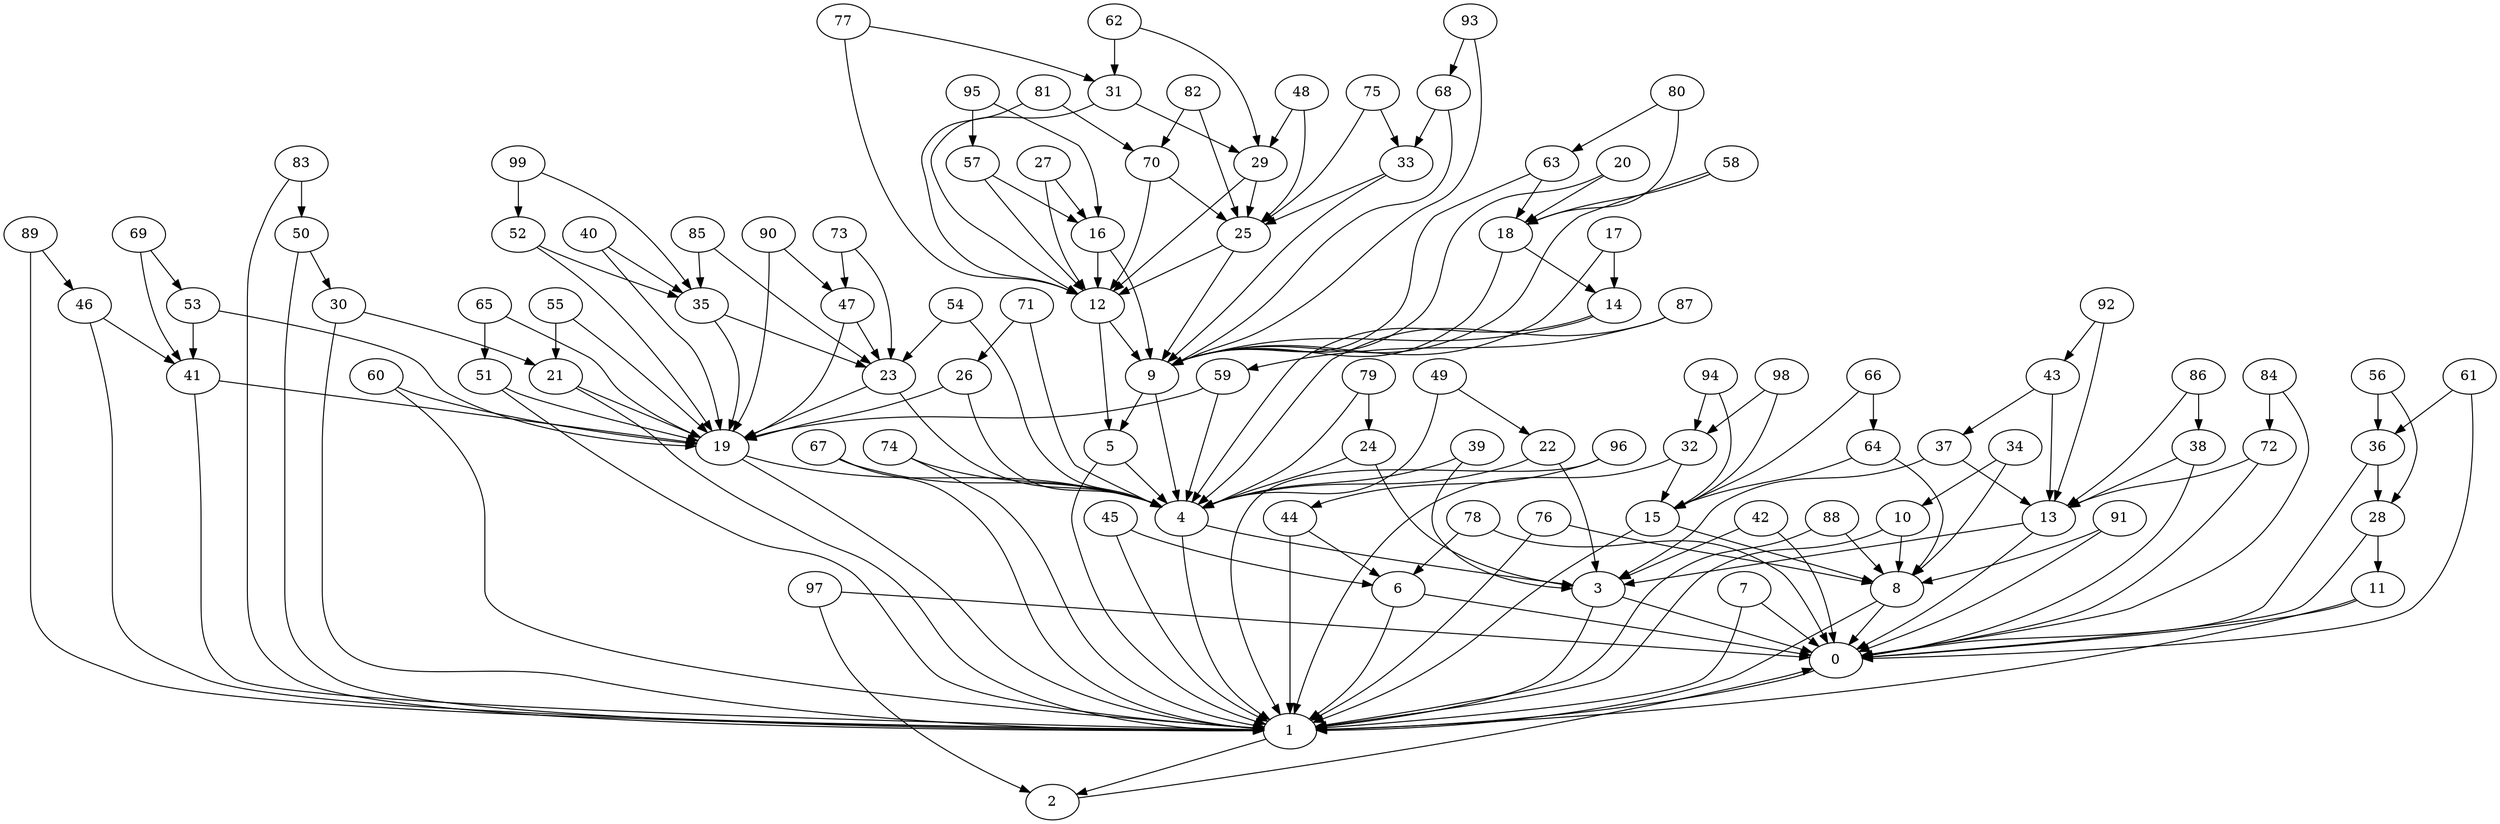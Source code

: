 digraph Dorogovtsev_Mendes_nodes_100 {
"0";
"1";
"2";
"3";
"4";
"5";
"6";
"7";
"8";
"9";
"10";
"11";
"12";
"13";
"14";
"15";
"16";
"17";
"18";
"19";
"20";
"21";
"22";
"23";
"24";
"25";
"26";
"27";
"28";
"29";
"30";
"31";
"32";
"33";
"34";
"35";
"36";
"37";
"38";
"39";
"40";
"41";
"42";
"43";
"44";
"45";
"46";
"47";
"48";
"49";
"50";
"51";
"52";
"53";
"54";
"55";
"56";
"57";
"58";
"59";
"60";
"61";
"62";
"63";
"64";
"65";
"66";
"67";
"68";
"69";
"70";
"71";
"72";
"73";
"74";
"75";
"76";
"77";
"78";
"79";
"80";
"81";
"82";
"83";
"84";
"85";
"86";
"87";
"88";
"89";
"90";
"91";
"92";
"93";
"94";
"95";
"96";
"97";
"98";
"99";
"0" -> "1" [weight=26];
"1" -> "2" [weight=21];
"2" -> "0" [weight=1];
"3" -> "0" [weight=17];
"3" -> "1" [weight=16];
"4" -> "3" [weight=11];
"4" -> "1" [weight=20];
"5" -> "4" [weight=19];
"5" -> "1" [weight=2];
"6" -> "0" [weight=15];
"6" -> "1" [weight=22];
"7" -> "0" [weight=7];
"7" -> "1" [weight=10];
"8" -> "0" [weight=14];
"8" -> "1" [weight=18];
"9" -> "5" [weight=21];
"9" -> "4" [weight=20];
"10" -> "8" [weight=18];
"10" -> "1" [weight=3];
"11" -> "0" [weight=18];
"11" -> "1" [weight=19];
"12" -> "9" [weight=22];
"12" -> "5" [weight=4];
"13" -> "3" [weight=19];
"13" -> "0" [weight=11];
"14" -> "9" [weight=29];
"14" -> "4" [weight=15];
"15" -> "8" [weight=1];
"15" -> "1" [weight=29];
"16" -> "12" [weight=21];
"16" -> "9" [weight=24];
"17" -> "14" [weight=23];
"17" -> "9" [weight=23];
"18" -> "14" [weight=26];
"18" -> "9" [weight=23];
"19" -> "4" [weight=23];
"19" -> "1" [weight=15];
"20" -> "18" [weight=29];
"20" -> "9" [weight=25];
"21" -> "19" [weight=19];
"21" -> "1" [weight=7];
"22" -> "4" [weight=23];
"22" -> "3" [weight=29];
"23" -> "19" [weight=29];
"23" -> "4" [weight=8];
"24" -> "4" [weight=20];
"24" -> "3" [weight=13];
"25" -> "12" [weight=17];
"25" -> "9" [weight=7];
"26" -> "19" [weight=12];
"26" -> "4" [weight=21];
"27" -> "16" [weight=27];
"27" -> "12" [weight=13];
"28" -> "11" [weight=17];
"28" -> "0" [weight=21];
"29" -> "25" [weight=22];
"29" -> "12" [weight=29];
"30" -> "21" [weight=11];
"30" -> "1" [weight=15];
"31" -> "29" [weight=16];
"31" -> "12" [weight=17];
"32" -> "15" [weight=12];
"32" -> "1" [weight=13];
"33" -> "25" [weight=18];
"33" -> "9" [weight=3];
"34" -> "10" [weight=21];
"34" -> "8" [weight=15];
"35" -> "23" [weight=11];
"35" -> "19" [weight=26];
"36" -> "28" [weight=30];
"36" -> "0" [weight=1];
"37" -> "13" [weight=15];
"37" -> "3" [weight=10];
"38" -> "13" [weight=21];
"38" -> "0" [weight=15];
"39" -> "4" [weight=1];
"39" -> "3" [weight=15];
"40" -> "35" [weight=23];
"40" -> "19" [weight=24];
"41" -> "19" [weight=22];
"41" -> "1" [weight=1];
"42" -> "3" [weight=25];
"42" -> "0" [weight=28];
"43" -> "37" [weight=26];
"43" -> "13" [weight=29];
"44" -> "6" [weight=1];
"44" -> "1" [weight=20];
"45" -> "6" [weight=28];
"45" -> "1" [weight=5];
"46" -> "41" [weight=9];
"46" -> "1" [weight=24];
"47" -> "23" [weight=11];
"47" -> "19" [weight=30];
"48" -> "29" [weight=8];
"48" -> "25" [weight=11];
"49" -> "22" [weight=3];
"49" -> "4" [weight=15];
"50" -> "30" [weight=11];
"50" -> "1" [weight=21];
"51" -> "19" [weight=29];
"51" -> "1" [weight=4];
"52" -> "35" [weight=28];
"52" -> "19" [weight=26];
"53" -> "41" [weight=17];
"53" -> "19" [weight=12];
"54" -> "23" [weight=28];
"54" -> "4" [weight=6];
"55" -> "21" [weight=10];
"55" -> "19" [weight=24];
"56" -> "36" [weight=9];
"56" -> "28" [weight=6];
"57" -> "16" [weight=2];
"57" -> "12" [weight=1];
"58" -> "18" [weight=3];
"58" -> "9" [weight=8];
"59" -> "19" [weight=25];
"59" -> "4" [weight=3];
"60" -> "19" [weight=21];
"60" -> "1" [weight=11];
"61" -> "36" [weight=2];
"61" -> "0" [weight=23];
"62" -> "31" [weight=7];
"62" -> "29" [weight=5];
"63" -> "18" [weight=8];
"63" -> "9" [weight=28];
"64" -> "15" [weight=10];
"64" -> "8" [weight=17];
"65" -> "51" [weight=29];
"65" -> "19" [weight=21];
"66" -> "64" [weight=13];
"66" -> "15" [weight=6];
"67" -> "4" [weight=22];
"67" -> "1" [weight=10];
"68" -> "33" [weight=13];
"68" -> "9" [weight=3];
"69" -> "53" [weight=21];
"69" -> "41" [weight=25];
"70" -> "25" [weight=13];
"70" -> "12" [weight=26];
"71" -> "26" [weight=26];
"71" -> "4" [weight=11];
"72" -> "13" [weight=9];
"72" -> "0" [weight=2];
"73" -> "47" [weight=16];
"73" -> "23" [weight=13];
"74" -> "4" [weight=27];
"74" -> "1" [weight=19];
"75" -> "33" [weight=25];
"75" -> "25" [weight=8];
"76" -> "8" [weight=8];
"76" -> "1" [weight=23];
"77" -> "31" [weight=6];
"77" -> "12" [weight=16];
"78" -> "6" [weight=19];
"78" -> "0" [weight=25];
"79" -> "24" [weight=25];
"79" -> "4" [weight=28];
"80" -> "63" [weight=10];
"80" -> "18" [weight=14];
"81" -> "70" [weight=24];
"81" -> "12" [weight=24];
"82" -> "70" [weight=1];
"82" -> "25" [weight=25];
"83" -> "50" [weight=24];
"83" -> "1" [weight=7];
"84" -> "72" [weight=5];
"84" -> "0" [weight=1];
"85" -> "35" [weight=25];
"85" -> "23" [weight=20];
"86" -> "38" [weight=30];
"86" -> "13" [weight=15];
"87" -> "59" [weight=20];
"87" -> "4" [weight=24];
"88" -> "8" [weight=14];
"88" -> "1" [weight=27];
"89" -> "46" [weight=19];
"89" -> "1" [weight=27];
"90" -> "47" [weight=13];
"90" -> "19" [weight=1];
"91" -> "8" [weight=5];
"91" -> "0" [weight=26];
"92" -> "43" [weight=15];
"92" -> "13" [weight=16];
"93" -> "68" [weight=20];
"93" -> "9" [weight=20];
"94" -> "32" [weight=11];
"94" -> "15" [weight=18];
"95" -> "57" [weight=7];
"95" -> "16" [weight=8];
"96" -> "44" [weight=15];
"96" -> "1" [weight=1];
"97" -> "2" [weight=22];
"97" -> "0" [weight=15];
"98" -> "32" [weight=7];
"98" -> "15" [weight=16];
"99" -> "52" [weight=11];
"99" -> "35" [weight=9];
}